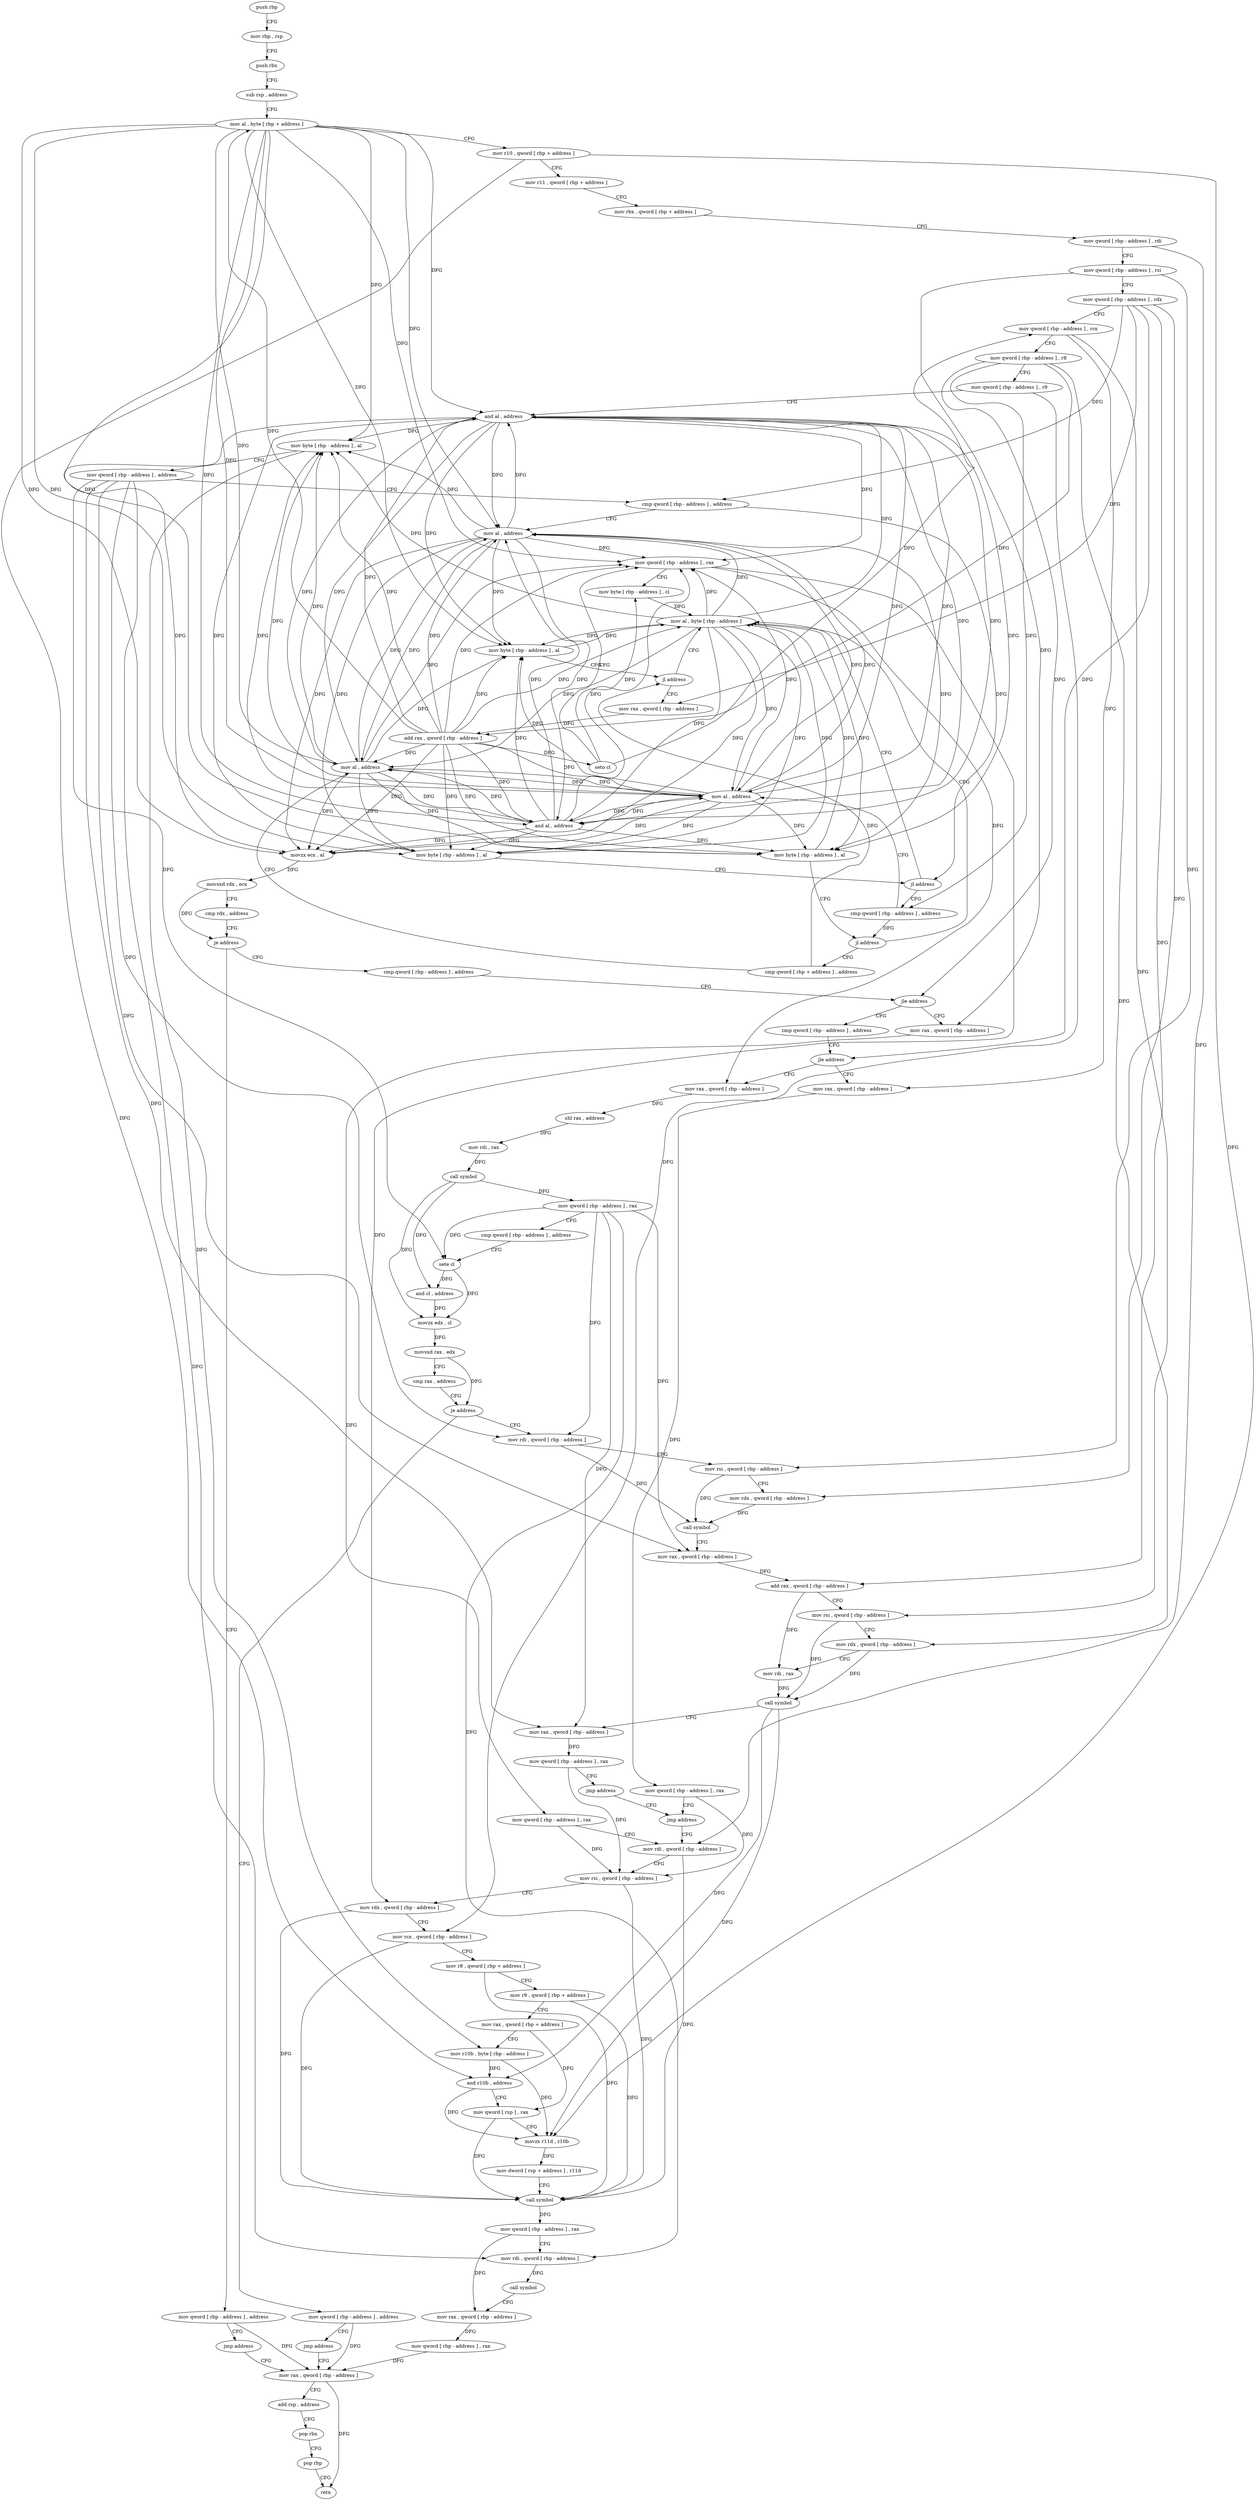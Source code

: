 digraph "func" {
"4233984" [label = "push rbp" ]
"4233985" [label = "mov rbp , rsp" ]
"4233988" [label = "push rbx" ]
"4233989" [label = "sub rsp , address" ]
"4233993" [label = "mov al , byte [ rbp + address ]" ]
"4233996" [label = "mov r10 , qword [ rbp + address ]" ]
"4234000" [label = "mov r11 , qword [ rbp + address ]" ]
"4234004" [label = "mov rbx , qword [ rbp + address ]" ]
"4234008" [label = "mov qword [ rbp - address ] , rdi" ]
"4234012" [label = "mov qword [ rbp - address ] , rsi" ]
"4234016" [label = "mov qword [ rbp - address ] , rdx" ]
"4234020" [label = "mov qword [ rbp - address ] , rcx" ]
"4234024" [label = "mov qword [ rbp - address ] , r8" ]
"4234028" [label = "mov qword [ rbp - address ] , r9" ]
"4234032" [label = "and al , address" ]
"4234034" [label = "mov byte [ rbp - address ] , al" ]
"4234037" [label = "mov qword [ rbp - address ] , address" ]
"4234045" [label = "cmp qword [ rbp - address ] , address" ]
"4234050" [label = "mov al , address" ]
"4234052" [label = "mov byte [ rbp - address ] , al" ]
"4234055" [label = "jl address" ]
"4234111" [label = "mov al , byte [ rbp - address ]" ]
"4234061" [label = "cmp qword [ rbp - address ] , address" ]
"4234114" [label = "and al , address" ]
"4234116" [label = "movzx ecx , al" ]
"4234119" [label = "movsxd rdx , ecx" ]
"4234122" [label = "cmp rdx , address" ]
"4234126" [label = "je address" ]
"4234145" [label = "cmp qword [ rbp - address ] , address" ]
"4234132" [label = "mov qword [ rbp - address ] , address" ]
"4234066" [label = "mov al , address" ]
"4234068" [label = "mov byte [ rbp - address ] , al" ]
"4234071" [label = "jl address" ]
"4234077" [label = "cmp qword [ rbp + address ] , address" ]
"4234150" [label = "jle address" ]
"4234294" [label = "mov rax , qword [ rbp - address ]" ]
"4234156" [label = "cmp qword [ rbp - address ] , address" ]
"4234140" [label = "jmp address" ]
"4234377" [label = "mov rax , qword [ rbp - address ]" ]
"4234082" [label = "mov al , address" ]
"4234084" [label = "mov byte [ rbp - address ] , al" ]
"4234087" [label = "jl address" ]
"4234093" [label = "mov rax , qword [ rbp - address ]" ]
"4234298" [label = "mov qword [ rbp - address ] , rax" ]
"4234302" [label = "mov rdi , qword [ rbp - address ]" ]
"4234161" [label = "jle address" ]
"4234281" [label = "mov rax , qword [ rbp - address ]" ]
"4234167" [label = "mov rax , qword [ rbp - address ]" ]
"4234381" [label = "add rsp , address" ]
"4234385" [label = "pop rbx" ]
"4234386" [label = "pop rbp" ]
"4234387" [label = "retn" ]
"4234097" [label = "add rax , qword [ rbp - address ]" ]
"4234101" [label = "seto cl" ]
"4234104" [label = "mov qword [ rbp - address ] , rax" ]
"4234108" [label = "mov byte [ rbp - address ] , cl" ]
"4234285" [label = "mov qword [ rbp - address ] , rax" ]
"4234289" [label = "jmp address" ]
"4234171" [label = "shl rax , address" ]
"4234175" [label = "mov rdi , rax" ]
"4234178" [label = "call symbol" ]
"4234183" [label = "mov qword [ rbp - address ] , rax" ]
"4234187" [label = "cmp qword [ rbp - address ] , address" ]
"4234192" [label = "sete cl" ]
"4234195" [label = "and cl , address" ]
"4234198" [label = "movzx edx , cl" ]
"4234201" [label = "movsxd rax , edx" ]
"4234204" [label = "cmp rax , address" ]
"4234208" [label = "je address" ]
"4234227" [label = "mov rdi , qword [ rbp - address ]" ]
"4234214" [label = "mov qword [ rbp - address ] , address" ]
"4234306" [label = "mov rsi , qword [ rbp - address ]" ]
"4234310" [label = "mov rdx , qword [ rbp - address ]" ]
"4234314" [label = "mov rcx , qword [ rbp - address ]" ]
"4234318" [label = "mov r8 , qword [ rbp + address ]" ]
"4234322" [label = "mov r9 , qword [ rbp + address ]" ]
"4234326" [label = "mov rax , qword [ rbp + address ]" ]
"4234330" [label = "mov r10b , byte [ rbp - address ]" ]
"4234334" [label = "and r10b , address" ]
"4234338" [label = "mov qword [ rsp ] , rax" ]
"4234342" [label = "movzx r11d , r10b" ]
"4234346" [label = "mov dword [ rsp + address ] , r11d" ]
"4234351" [label = "call symbol" ]
"4234356" [label = "mov qword [ rbp - address ] , rax" ]
"4234360" [label = "mov rdi , qword [ rbp - address ]" ]
"4234364" [label = "call symbol" ]
"4234369" [label = "mov rax , qword [ rbp - address ]" ]
"4234373" [label = "mov qword [ rbp - address ] , rax" ]
"4234231" [label = "mov rsi , qword [ rbp - address ]" ]
"4234235" [label = "mov rdx , qword [ rbp - address ]" ]
"4234239" [label = "call symbol" ]
"4234244" [label = "mov rax , qword [ rbp - address ]" ]
"4234248" [label = "add rax , qword [ rbp - address ]" ]
"4234252" [label = "mov rsi , qword [ rbp - address ]" ]
"4234256" [label = "mov rdx , qword [ rbp - address ]" ]
"4234260" [label = "mov rdi , rax" ]
"4234263" [label = "call symbol" ]
"4234268" [label = "mov rax , qword [ rbp - address ]" ]
"4234272" [label = "mov qword [ rbp - address ] , rax" ]
"4234276" [label = "jmp address" ]
"4234222" [label = "jmp address" ]
"4233984" -> "4233985" [ label = "CFG" ]
"4233985" -> "4233988" [ label = "CFG" ]
"4233988" -> "4233989" [ label = "CFG" ]
"4233989" -> "4233993" [ label = "CFG" ]
"4233993" -> "4233996" [ label = "CFG" ]
"4233993" -> "4234032" [ label = "DFG" ]
"4233993" -> "4234034" [ label = "DFG" ]
"4233993" -> "4234050" [ label = "DFG" ]
"4233993" -> "4234052" [ label = "DFG" ]
"4233993" -> "4234114" [ label = "DFG" ]
"4233993" -> "4234116" [ label = "DFG" ]
"4233993" -> "4234066" [ label = "DFG" ]
"4233993" -> "4234068" [ label = "DFG" ]
"4233993" -> "4234082" [ label = "DFG" ]
"4233993" -> "4234084" [ label = "DFG" ]
"4233993" -> "4234104" [ label = "DFG" ]
"4233996" -> "4234000" [ label = "CFG" ]
"4233996" -> "4234334" [ label = "DFG" ]
"4233996" -> "4234342" [ label = "DFG" ]
"4234000" -> "4234004" [ label = "CFG" ]
"4234004" -> "4234008" [ label = "CFG" ]
"4234008" -> "4234012" [ label = "CFG" ]
"4234008" -> "4234302" [ label = "DFG" ]
"4234012" -> "4234016" [ label = "CFG" ]
"4234012" -> "4234294" [ label = "DFG" ]
"4234012" -> "4234231" [ label = "DFG" ]
"4234016" -> "4234020" [ label = "CFG" ]
"4234016" -> "4234045" [ label = "DFG" ]
"4234016" -> "4234161" [ label = "DFG" ]
"4234016" -> "4234093" [ label = "DFG" ]
"4234016" -> "4234235" [ label = "DFG" ]
"4234016" -> "4234248" [ label = "DFG" ]
"4234020" -> "4234024" [ label = "CFG" ]
"4234020" -> "4234281" [ label = "DFG" ]
"4234020" -> "4234252" [ label = "DFG" ]
"4234024" -> "4234028" [ label = "CFG" ]
"4234024" -> "4234061" [ label = "DFG" ]
"4234024" -> "4234150" [ label = "DFG" ]
"4234024" -> "4234097" [ label = "DFG" ]
"4234024" -> "4234256" [ label = "DFG" ]
"4234028" -> "4234032" [ label = "CFG" ]
"4234028" -> "4234314" [ label = "DFG" ]
"4234032" -> "4234034" [ label = "DFG" ]
"4234032" -> "4234050" [ label = "DFG" ]
"4234032" -> "4234052" [ label = "DFG" ]
"4234032" -> "4234114" [ label = "DFG" ]
"4234032" -> "4234116" [ label = "DFG" ]
"4234032" -> "4234066" [ label = "DFG" ]
"4234032" -> "4234068" [ label = "DFG" ]
"4234032" -> "4234082" [ label = "DFG" ]
"4234032" -> "4234084" [ label = "DFG" ]
"4234032" -> "4234104" [ label = "DFG" ]
"4234034" -> "4234037" [ label = "CFG" ]
"4234034" -> "4234330" [ label = "DFG" ]
"4234037" -> "4234045" [ label = "CFG" ]
"4234037" -> "4234360" [ label = "DFG" ]
"4234037" -> "4234192" [ label = "DFG" ]
"4234037" -> "4234227" [ label = "DFG" ]
"4234037" -> "4234244" [ label = "DFG" ]
"4234037" -> "4234268" [ label = "DFG" ]
"4234045" -> "4234050" [ label = "CFG" ]
"4234045" -> "4234055" [ label = "DFG" ]
"4234050" -> "4234052" [ label = "DFG" ]
"4234050" -> "4234032" [ label = "DFG" ]
"4234050" -> "4234034" [ label = "DFG" ]
"4234050" -> "4234114" [ label = "DFG" ]
"4234050" -> "4234116" [ label = "DFG" ]
"4234050" -> "4234066" [ label = "DFG" ]
"4234050" -> "4234068" [ label = "DFG" ]
"4234050" -> "4234082" [ label = "DFG" ]
"4234050" -> "4234084" [ label = "DFG" ]
"4234050" -> "4234104" [ label = "DFG" ]
"4234052" -> "4234055" [ label = "CFG" ]
"4234052" -> "4234111" [ label = "DFG" ]
"4234055" -> "4234111" [ label = "CFG" ]
"4234055" -> "4234061" [ label = "CFG" ]
"4234111" -> "4234114" [ label = "DFG" ]
"4234111" -> "4234032" [ label = "DFG" ]
"4234111" -> "4234034" [ label = "DFG" ]
"4234111" -> "4234050" [ label = "DFG" ]
"4234111" -> "4234052" [ label = "DFG" ]
"4234111" -> "4234116" [ label = "DFG" ]
"4234111" -> "4234066" [ label = "DFG" ]
"4234111" -> "4234068" [ label = "DFG" ]
"4234111" -> "4234082" [ label = "DFG" ]
"4234111" -> "4234084" [ label = "DFG" ]
"4234111" -> "4234104" [ label = "DFG" ]
"4234061" -> "4234066" [ label = "CFG" ]
"4234061" -> "4234071" [ label = "DFG" ]
"4234114" -> "4234116" [ label = "DFG" ]
"4234114" -> "4234032" [ label = "DFG" ]
"4234114" -> "4234034" [ label = "DFG" ]
"4234114" -> "4234050" [ label = "DFG" ]
"4234114" -> "4234052" [ label = "DFG" ]
"4234114" -> "4234066" [ label = "DFG" ]
"4234114" -> "4234068" [ label = "DFG" ]
"4234114" -> "4234082" [ label = "DFG" ]
"4234114" -> "4234084" [ label = "DFG" ]
"4234114" -> "4234104" [ label = "DFG" ]
"4234116" -> "4234119" [ label = "DFG" ]
"4234119" -> "4234122" [ label = "CFG" ]
"4234119" -> "4234126" [ label = "DFG" ]
"4234122" -> "4234126" [ label = "CFG" ]
"4234126" -> "4234145" [ label = "CFG" ]
"4234126" -> "4234132" [ label = "CFG" ]
"4234145" -> "4234150" [ label = "CFG" ]
"4234132" -> "4234140" [ label = "CFG" ]
"4234132" -> "4234377" [ label = "DFG" ]
"4234066" -> "4234068" [ label = "DFG" ]
"4234066" -> "4234032" [ label = "DFG" ]
"4234066" -> "4234034" [ label = "DFG" ]
"4234066" -> "4234050" [ label = "DFG" ]
"4234066" -> "4234052" [ label = "DFG" ]
"4234066" -> "4234114" [ label = "DFG" ]
"4234066" -> "4234116" [ label = "DFG" ]
"4234066" -> "4234082" [ label = "DFG" ]
"4234066" -> "4234084" [ label = "DFG" ]
"4234066" -> "4234104" [ label = "DFG" ]
"4234068" -> "4234071" [ label = "CFG" ]
"4234068" -> "4234111" [ label = "DFG" ]
"4234071" -> "4234111" [ label = "CFG" ]
"4234071" -> "4234077" [ label = "CFG" ]
"4234077" -> "4234082" [ label = "CFG" ]
"4234077" -> "4234087" [ label = "DFG" ]
"4234150" -> "4234294" [ label = "CFG" ]
"4234150" -> "4234156" [ label = "CFG" ]
"4234294" -> "4234298" [ label = "DFG" ]
"4234156" -> "4234161" [ label = "CFG" ]
"4234140" -> "4234377" [ label = "CFG" ]
"4234377" -> "4234381" [ label = "CFG" ]
"4234377" -> "4234387" [ label = "DFG" ]
"4234082" -> "4234084" [ label = "DFG" ]
"4234082" -> "4234032" [ label = "DFG" ]
"4234082" -> "4234034" [ label = "DFG" ]
"4234082" -> "4234050" [ label = "DFG" ]
"4234082" -> "4234052" [ label = "DFG" ]
"4234082" -> "4234114" [ label = "DFG" ]
"4234082" -> "4234116" [ label = "DFG" ]
"4234082" -> "4234066" [ label = "DFG" ]
"4234082" -> "4234068" [ label = "DFG" ]
"4234082" -> "4234104" [ label = "DFG" ]
"4234084" -> "4234087" [ label = "CFG" ]
"4234084" -> "4234111" [ label = "DFG" ]
"4234087" -> "4234111" [ label = "CFG" ]
"4234087" -> "4234093" [ label = "CFG" ]
"4234093" -> "4234097" [ label = "DFG" ]
"4234298" -> "4234302" [ label = "CFG" ]
"4234298" -> "4234306" [ label = "DFG" ]
"4234302" -> "4234306" [ label = "CFG" ]
"4234302" -> "4234351" [ label = "DFG" ]
"4234161" -> "4234281" [ label = "CFG" ]
"4234161" -> "4234167" [ label = "CFG" ]
"4234281" -> "4234285" [ label = "DFG" ]
"4234167" -> "4234171" [ label = "DFG" ]
"4234381" -> "4234385" [ label = "CFG" ]
"4234385" -> "4234386" [ label = "CFG" ]
"4234386" -> "4234387" [ label = "CFG" ]
"4234097" -> "4234101" [ label = "DFG" ]
"4234097" -> "4234032" [ label = "DFG" ]
"4234097" -> "4234034" [ label = "DFG" ]
"4234097" -> "4234050" [ label = "DFG" ]
"4234097" -> "4234052" [ label = "DFG" ]
"4234097" -> "4234114" [ label = "DFG" ]
"4234097" -> "4234116" [ label = "DFG" ]
"4234097" -> "4234066" [ label = "DFG" ]
"4234097" -> "4234068" [ label = "DFG" ]
"4234097" -> "4234082" [ label = "DFG" ]
"4234097" -> "4234084" [ label = "DFG" ]
"4234097" -> "4233993" [ label = "DFG" ]
"4234097" -> "4234111" [ label = "DFG" ]
"4234097" -> "4234104" [ label = "DFG" ]
"4234101" -> "4234104" [ label = "CFG" ]
"4234101" -> "4234020" [ label = "DFG" ]
"4234101" -> "4234108" [ label = "DFG" ]
"4234104" -> "4234108" [ label = "CFG" ]
"4234104" -> "4234310" [ label = "DFG" ]
"4234104" -> "4234167" [ label = "DFG" ]
"4234108" -> "4234111" [ label = "DFG" ]
"4234285" -> "4234289" [ label = "CFG" ]
"4234285" -> "4234306" [ label = "DFG" ]
"4234289" -> "4234302" [ label = "CFG" ]
"4234171" -> "4234175" [ label = "DFG" ]
"4234175" -> "4234178" [ label = "DFG" ]
"4234178" -> "4234183" [ label = "DFG" ]
"4234178" -> "4234195" [ label = "DFG" ]
"4234178" -> "4234198" [ label = "DFG" ]
"4234183" -> "4234187" [ label = "CFG" ]
"4234183" -> "4234360" [ label = "DFG" ]
"4234183" -> "4234192" [ label = "DFG" ]
"4234183" -> "4234227" [ label = "DFG" ]
"4234183" -> "4234244" [ label = "DFG" ]
"4234183" -> "4234268" [ label = "DFG" ]
"4234187" -> "4234192" [ label = "CFG" ]
"4234192" -> "4234195" [ label = "DFG" ]
"4234192" -> "4234198" [ label = "DFG" ]
"4234195" -> "4234198" [ label = "DFG" ]
"4234198" -> "4234201" [ label = "DFG" ]
"4234201" -> "4234204" [ label = "CFG" ]
"4234201" -> "4234208" [ label = "DFG" ]
"4234204" -> "4234208" [ label = "CFG" ]
"4234208" -> "4234227" [ label = "CFG" ]
"4234208" -> "4234214" [ label = "CFG" ]
"4234227" -> "4234231" [ label = "CFG" ]
"4234227" -> "4234239" [ label = "DFG" ]
"4234214" -> "4234222" [ label = "CFG" ]
"4234214" -> "4234377" [ label = "DFG" ]
"4234306" -> "4234310" [ label = "CFG" ]
"4234306" -> "4234351" [ label = "DFG" ]
"4234310" -> "4234314" [ label = "CFG" ]
"4234310" -> "4234351" [ label = "DFG" ]
"4234314" -> "4234318" [ label = "CFG" ]
"4234314" -> "4234351" [ label = "DFG" ]
"4234318" -> "4234322" [ label = "CFG" ]
"4234318" -> "4234351" [ label = "DFG" ]
"4234322" -> "4234326" [ label = "CFG" ]
"4234322" -> "4234351" [ label = "DFG" ]
"4234326" -> "4234330" [ label = "CFG" ]
"4234326" -> "4234338" [ label = "DFG" ]
"4234330" -> "4234334" [ label = "DFG" ]
"4234330" -> "4234342" [ label = "DFG" ]
"4234334" -> "4234338" [ label = "CFG" ]
"4234334" -> "4234342" [ label = "DFG" ]
"4234338" -> "4234342" [ label = "CFG" ]
"4234338" -> "4234351" [ label = "DFG" ]
"4234342" -> "4234346" [ label = "DFG" ]
"4234346" -> "4234351" [ label = "CFG" ]
"4234351" -> "4234356" [ label = "DFG" ]
"4234356" -> "4234360" [ label = "CFG" ]
"4234356" -> "4234369" [ label = "DFG" ]
"4234360" -> "4234364" [ label = "DFG" ]
"4234364" -> "4234369" [ label = "CFG" ]
"4234369" -> "4234373" [ label = "DFG" ]
"4234373" -> "4234377" [ label = "DFG" ]
"4234231" -> "4234235" [ label = "CFG" ]
"4234231" -> "4234239" [ label = "DFG" ]
"4234235" -> "4234239" [ label = "DFG" ]
"4234239" -> "4234244" [ label = "CFG" ]
"4234244" -> "4234248" [ label = "DFG" ]
"4234248" -> "4234252" [ label = "CFG" ]
"4234248" -> "4234260" [ label = "DFG" ]
"4234252" -> "4234256" [ label = "CFG" ]
"4234252" -> "4234263" [ label = "DFG" ]
"4234256" -> "4234260" [ label = "CFG" ]
"4234256" -> "4234263" [ label = "DFG" ]
"4234260" -> "4234263" [ label = "DFG" ]
"4234263" -> "4234268" [ label = "CFG" ]
"4234263" -> "4234334" [ label = "DFG" ]
"4234263" -> "4234342" [ label = "DFG" ]
"4234268" -> "4234272" [ label = "DFG" ]
"4234272" -> "4234276" [ label = "CFG" ]
"4234272" -> "4234306" [ label = "DFG" ]
"4234276" -> "4234289" [ label = "CFG" ]
"4234222" -> "4234377" [ label = "CFG" ]
}
